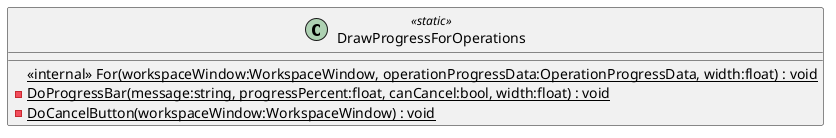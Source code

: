 @startuml
class DrawProgressForOperations <<static>> {
    <<internal>> {static} For(workspaceWindow:WorkspaceWindow, operationProgressData:OperationProgressData, width:float) : void
    {static} - DoProgressBar(message:string, progressPercent:float, canCancel:bool, width:float) : void
    {static} - DoCancelButton(workspaceWindow:WorkspaceWindow) : void
}
@enduml
